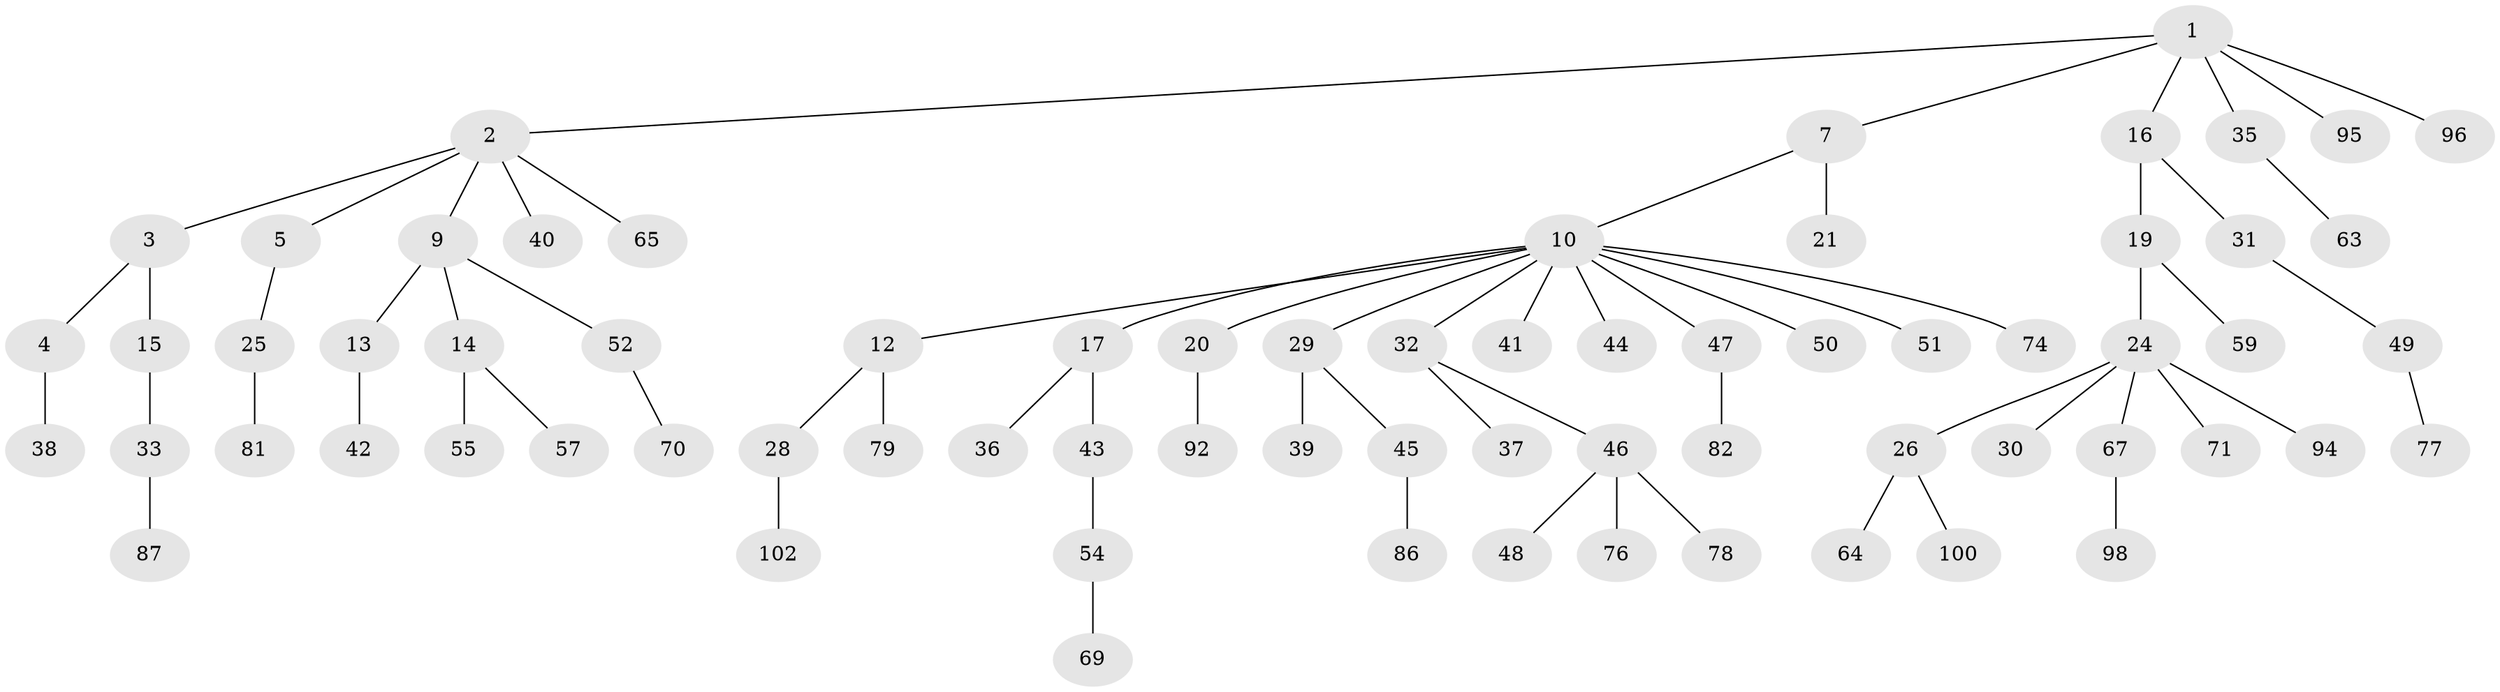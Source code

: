// original degree distribution, {4: 0.0784313725490196, 7: 0.00980392156862745, 3: 0.11764705882352941, 2: 0.2549019607843137, 5: 0.029411764705882353, 9: 0.00980392156862745, 1: 0.5}
// Generated by graph-tools (version 1.1) at 2025/11/02/27/25 16:11:27]
// undirected, 71 vertices, 70 edges
graph export_dot {
graph [start="1"]
  node [color=gray90,style=filled];
  1 [super="+6"];
  2 [super="+56"];
  3 [super="+8"];
  4 [super="+22"];
  5 [super="+23"];
  7 [super="+58"];
  9 [super="+89"];
  10 [super="+11"];
  12;
  13 [super="+68"];
  14 [super="+18"];
  15 [super="+85"];
  16 [super="+61"];
  17 [super="+72"];
  19 [super="+73"];
  20 [super="+88"];
  21;
  24 [super="+27"];
  25;
  26 [super="+34"];
  28 [super="+80"];
  29 [super="+90"];
  30;
  31;
  32 [super="+75"];
  33 [super="+66"];
  35;
  36;
  37 [super="+62"];
  38 [super="+84"];
  39;
  40;
  41;
  42 [super="+83"];
  43;
  44;
  45;
  46 [super="+60"];
  47;
  48;
  49 [super="+53"];
  50;
  51;
  52 [super="+91"];
  54 [super="+93"];
  55;
  57;
  59;
  63;
  64;
  65;
  67;
  69 [super="+97"];
  70;
  71;
  74;
  76 [super="+99"];
  77;
  78;
  79;
  81;
  82;
  86 [super="+101"];
  87;
  92;
  94;
  95;
  96;
  98;
  100;
  102;
  1 -- 2;
  1 -- 16;
  1 -- 96;
  1 -- 35;
  1 -- 7;
  1 -- 95;
  2 -- 3;
  2 -- 5;
  2 -- 9;
  2 -- 40;
  2 -- 65;
  3 -- 4;
  3 -- 15;
  4 -- 38;
  5 -- 25;
  7 -- 10;
  7 -- 21;
  9 -- 13;
  9 -- 14;
  9 -- 52;
  10 -- 20;
  10 -- 29;
  10 -- 32;
  10 -- 41;
  10 -- 47;
  10 -- 50;
  10 -- 51;
  10 -- 17;
  10 -- 74;
  10 -- 12;
  10 -- 44;
  12 -- 28;
  12 -- 79;
  13 -- 42;
  14 -- 55;
  14 -- 57;
  15 -- 33;
  16 -- 19;
  16 -- 31;
  17 -- 36;
  17 -- 43;
  19 -- 24;
  19 -- 59;
  20 -- 92;
  24 -- 26;
  24 -- 30;
  24 -- 67;
  24 -- 94;
  24 -- 71;
  25 -- 81;
  26 -- 100;
  26 -- 64;
  28 -- 102;
  29 -- 39;
  29 -- 45;
  31 -- 49;
  32 -- 37;
  32 -- 46;
  33 -- 87;
  35 -- 63;
  43 -- 54;
  45 -- 86;
  46 -- 48;
  46 -- 78;
  46 -- 76;
  47 -- 82;
  49 -- 77;
  52 -- 70;
  54 -- 69;
  67 -- 98;
}

